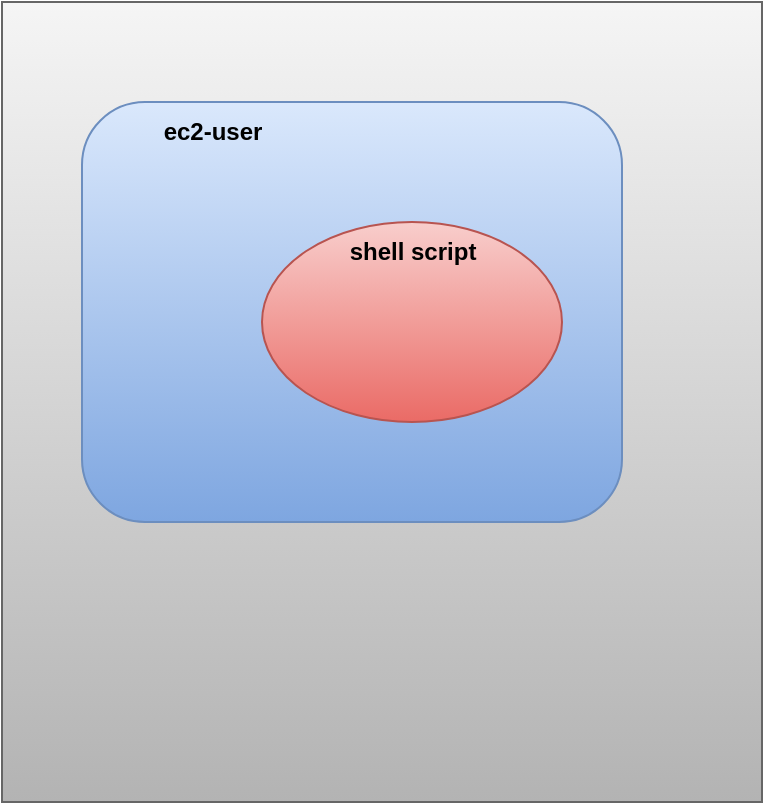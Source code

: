 <mxfile version="28.2.3">
  <diagram name="Page-1" id="hfVO5jEQiyQTuHIfNvhb">
    <mxGraphModel dx="1042" dy="561" grid="1" gridSize="10" guides="1" tooltips="1" connect="1" arrows="1" fold="1" page="1" pageScale="1" pageWidth="850" pageHeight="1100" math="0" shadow="0">
      <root>
        <mxCell id="0" />
        <mxCell id="1" parent="0" />
        <mxCell id="qihdvXx3I_p6Mj_k6U4N-1" value="" style="rounded=0;whiteSpace=wrap;html=1;fillColor=#f5f5f5;gradientColor=#b3b3b3;strokeColor=#666666;" vertex="1" parent="1">
          <mxGeometry y="40" width="380" height="400" as="geometry" />
        </mxCell>
        <mxCell id="qihdvXx3I_p6Mj_k6U4N-2" value="" style="rounded=1;whiteSpace=wrap;html=1;fillColor=#dae8fc;gradientColor=#7ea6e0;strokeColor=#6c8ebf;" vertex="1" parent="1">
          <mxGeometry x="40" y="90" width="270" height="210" as="geometry" />
        </mxCell>
        <mxCell id="qihdvXx3I_p6Mj_k6U4N-3" value="&lt;b&gt;ec2-user&lt;/b&gt;" style="text;html=1;align=center;verticalAlign=middle;resizable=0;points=[];autosize=1;strokeColor=none;fillColor=none;" vertex="1" parent="1">
          <mxGeometry x="70" y="90" width="70" height="30" as="geometry" />
        </mxCell>
        <mxCell id="qihdvXx3I_p6Mj_k6U4N-4" value="" style="ellipse;whiteSpace=wrap;html=1;fillColor=#f8cecc;gradientColor=#ea6b66;strokeColor=#b85450;" vertex="1" parent="1">
          <mxGeometry x="130" y="150" width="150" height="100" as="geometry" />
        </mxCell>
        <mxCell id="qihdvXx3I_p6Mj_k6U4N-5" value="&lt;b&gt;shell script&lt;/b&gt;" style="text;html=1;align=center;verticalAlign=middle;resizable=0;points=[];autosize=1;strokeColor=none;fillColor=none;" vertex="1" parent="1">
          <mxGeometry x="160" y="150" width="90" height="30" as="geometry" />
        </mxCell>
      </root>
    </mxGraphModel>
  </diagram>
</mxfile>
